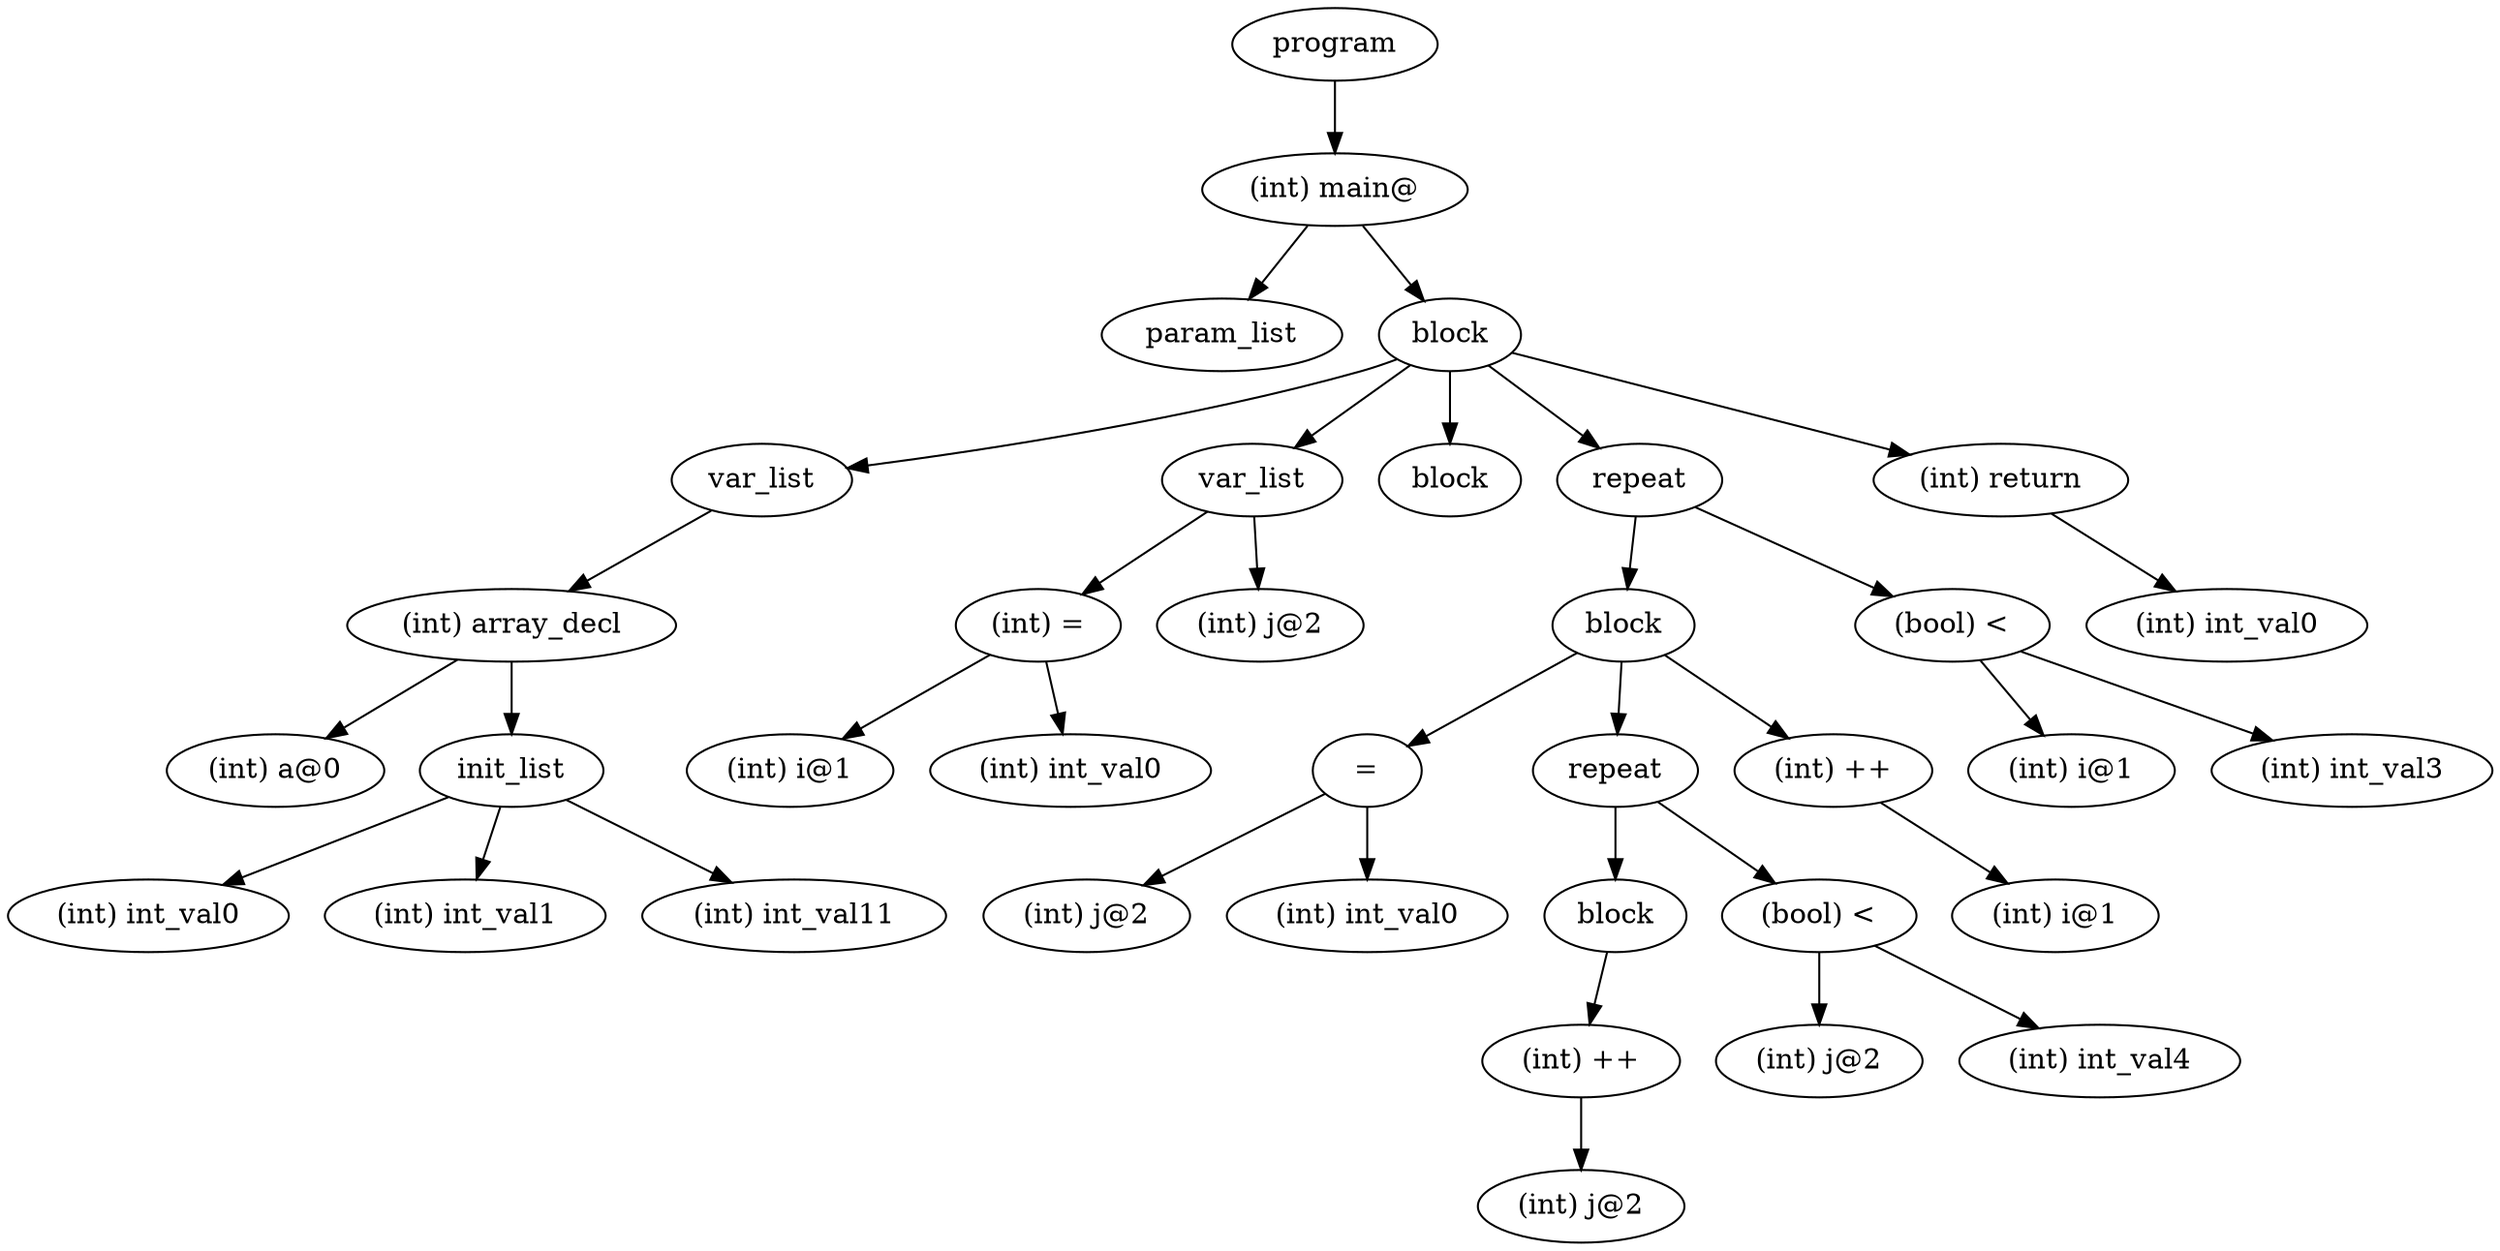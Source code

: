 digraph {
graph [ordering="out"];
node0[label="program"];
node1[label="(int) main@"];
node2[label="param_list"];
node1 -> node2;
node3[label="block"];
node4[label="var_list"];
node5[label="(int) array_decl"];
node6[label="(int) a@0"];
node5 -> node6;
node7[label="init_list"];
node8[label="(int) int_val0"];
node7 -> node8;
node9[label="(int) int_val1"];
node7 -> node9;
node10[label="(int) int_val11"];
node7 -> node10;
node5 -> node7;
node4 -> node5;
node3 -> node4;
node11[label="var_list"];
node12[label="(int) ="];
node13[label="(int) i@1"];
node12 -> node13;
node14[label="(int) int_val0"];
node12 -> node14;
node11 -> node12;
node15[label="(int) j@2"];
node11 -> node15;
node3 -> node11;
node16[label="block"];
node3 -> node16;
node17[label="repeat"];
node18[label="block"];
node19[label="="];
node20[label="(int) j@2"];
node19 -> node20;
node21[label="(int) int_val0"];
node19 -> node21;
node18 -> node19;
node22[label="repeat"];
node23[label="block"];
node24[label="(int) ++"];
node25[label="(int) j@2"];
node24 -> node25;
node23 -> node24;
node22 -> node23;
node26[label="(bool) <"];
node27[label="(int) j@2"];
node26 -> node27;
node28[label="(int) int_val4"];
node26 -> node28;
node22 -> node26;
node18 -> node22;
node29[label="(int) ++"];
node30[label="(int) i@1"];
node29 -> node30;
node18 -> node29;
node17 -> node18;
node31[label="(bool) <"];
node32[label="(int) i@1"];
node31 -> node32;
node33[label="(int) int_val3"];
node31 -> node33;
node17 -> node31;
node3 -> node17;
node34[label="(int) return"];
node35[label="(int) int_val0"];
node34 -> node35;
node3 -> node34;
node1 -> node3;
node0 -> node1;
}
